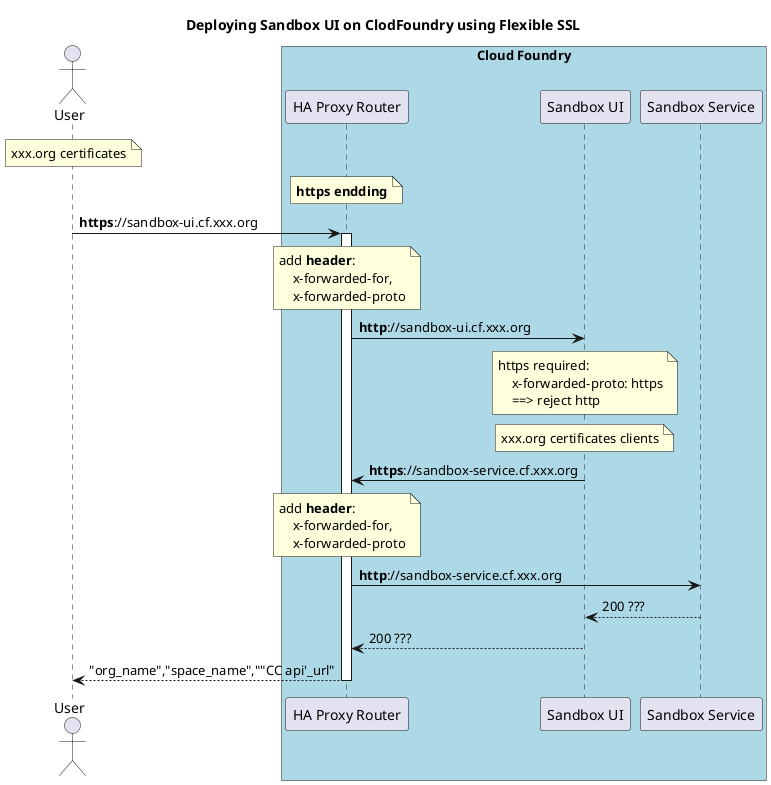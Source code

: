 @startuml
title Deploying Sandbox UI on ClodFoundry using Flexible SSL
actor User
box "Cloud Foundry" #LightBlue
	participant "HA Proxy Router"
	participant "Sandbox UI"
	participant "Sandbox Service"
end box
note over "User": xxx.org certificates
note over "HA Proxy Router":    **https endding**

User -> "HA Proxy Router": **https**://sandbox-ui.cf.xxx.org
activate "HA Proxy Router"
note over "HA Proxy Router"
    add **header**:
        x-forwarded-for,
        x-forwarded-proto
endnote
"HA Proxy Router" -> "Sandbox UI" : **http**://sandbox-ui.cf.xxx.org
note over "Sandbox UI"
    https required:
        x-forwarded-proto: https
        ==> reject http
endnote

note over "Sandbox UI": xxx.org certificates clients
"Sandbox UI" -> "HA Proxy Router" : **https**://sandbox-service.cf.xxx.org
note over "HA Proxy Router"
    add **header**:
        x-forwarded-for,
        x-forwarded-proto
endnote
"HA Proxy Router" -> "Sandbox Service" : **http**://sandbox-service.cf.xxx.org
"Sandbox UI" <-- "Sandbox Service": 200 ???

"HA Proxy Router" <-- "Sandbox UI": 200 ???
User <-- "HA Proxy Router": "org_name","space_name",""CC api'_url"
deactivate "HA Proxy Router"

@enduml


